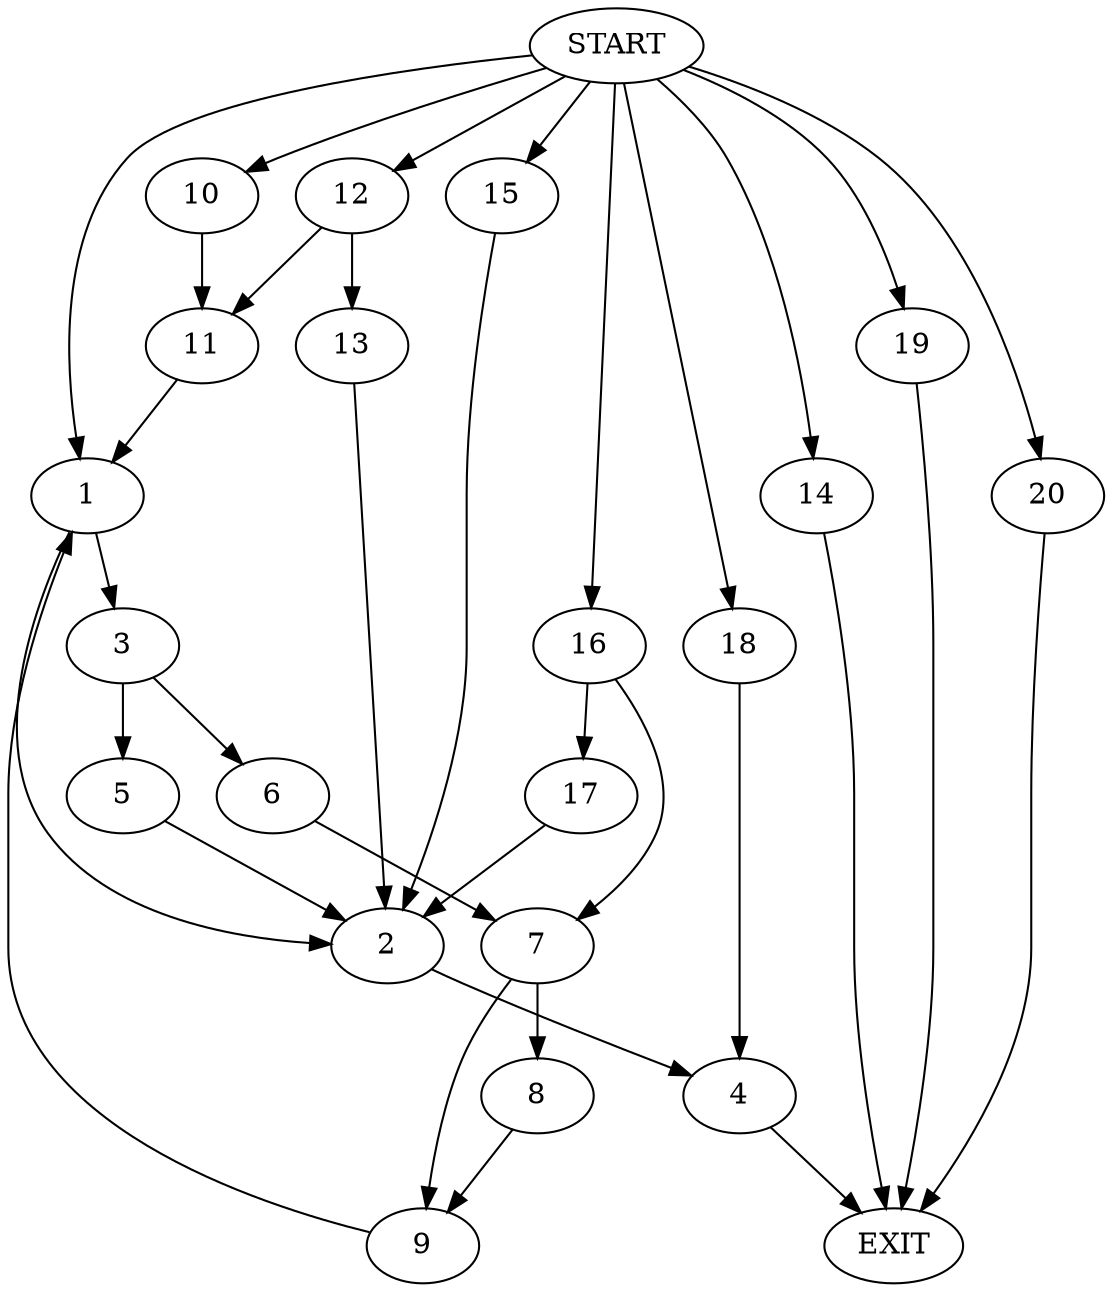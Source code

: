 digraph {
0 [label="START"]
21 [label="EXIT"]
0 -> 1
1 -> 2
1 -> 3
2 -> 4
3 -> 5
3 -> 6
6 -> 7
5 -> 2
7 -> 8
7 -> 9
0 -> 10
10 -> 11
11 -> 1
0 -> 12
12 -> 11
12 -> 13
13 -> 2
0 -> 14
14 -> 21
0 -> 15
15 -> 2
0 -> 16
16 -> 17
16 -> 7
17 -> 2
8 -> 9
9 -> 1
4 -> 21
0 -> 18
18 -> 4
0 -> 19
19 -> 21
0 -> 20
20 -> 21
}
